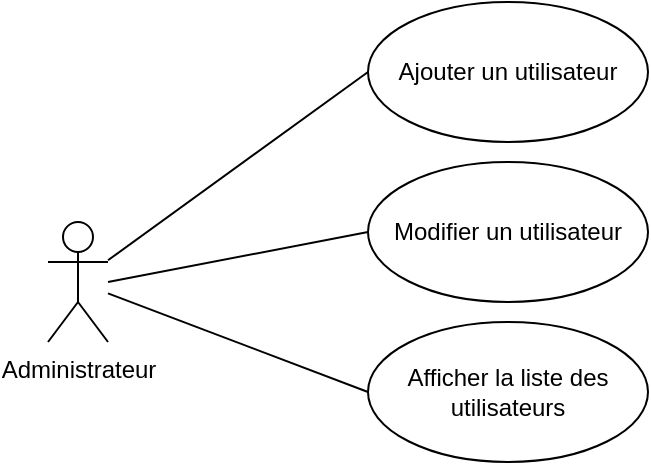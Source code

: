 <mxfile version="13.2.4" type="device"><diagram id="R4aPeIdQbvRw4-ai2_Yq" name="Page-1"><mxGraphModel dx="1422" dy="822" grid="1" gridSize="10" guides="1" tooltips="1" connect="1" arrows="1" fold="1" page="1" pageScale="1" pageWidth="827" pageHeight="1169" math="0" shadow="0"><root><mxCell id="0"/><mxCell id="1" parent="0"/><mxCell id="WMlsml04A0-E4_RpFWQZ-1" value="Administrateur" style="shape=umlActor;verticalLabelPosition=bottom;labelBackgroundColor=#ffffff;verticalAlign=top;html=1;" parent="1" vertex="1"><mxGeometry x="60" y="300" width="30" height="60" as="geometry"/></mxCell><mxCell id="WMlsml04A0-E4_RpFWQZ-6" style="rounded=0;orthogonalLoop=1;jettySize=auto;html=1;exitX=0;exitY=0.5;exitDx=0;exitDy=0;endArrow=none;endFill=0;" parent="1" source="WMlsml04A0-E4_RpFWQZ-2" target="WMlsml04A0-E4_RpFWQZ-1" edge="1"><mxGeometry relative="1" as="geometry"/></mxCell><mxCell id="WMlsml04A0-E4_RpFWQZ-2" value="Ajouter un utilisateur" style="ellipse;whiteSpace=wrap;html=1;" parent="1" vertex="1"><mxGeometry x="220" y="190" width="140" height="70" as="geometry"/></mxCell><mxCell id="WMlsml04A0-E4_RpFWQZ-7" style="edgeStyle=none;rounded=0;orthogonalLoop=1;jettySize=auto;html=1;exitX=0;exitY=0.5;exitDx=0;exitDy=0;endArrow=none;endFill=0;" parent="1" source="WMlsml04A0-E4_RpFWQZ-3" edge="1"><mxGeometry relative="1" as="geometry"><mxPoint x="90" y="330" as="targetPoint"/></mxGeometry></mxCell><mxCell id="WMlsml04A0-E4_RpFWQZ-3" value="Modifier un utilisateur" style="ellipse;whiteSpace=wrap;html=1;" parent="1" vertex="1"><mxGeometry x="220" y="270" width="140" height="70" as="geometry"/></mxCell><mxCell id="WMlsml04A0-E4_RpFWQZ-8" style="edgeStyle=none;rounded=0;orthogonalLoop=1;jettySize=auto;html=1;exitX=0;exitY=0.5;exitDx=0;exitDy=0;endArrow=none;endFill=0;" parent="1" source="WMlsml04A0-E4_RpFWQZ-4" target="WMlsml04A0-E4_RpFWQZ-1" edge="1"><mxGeometry relative="1" as="geometry"/></mxCell><mxCell id="WMlsml04A0-E4_RpFWQZ-4" value="Afficher la liste des utilisateurs" style="ellipse;whiteSpace=wrap;html=1;" parent="1" vertex="1"><mxGeometry x="220" y="350" width="140" height="70" as="geometry"/></mxCell></root></mxGraphModel></diagram></mxfile>
